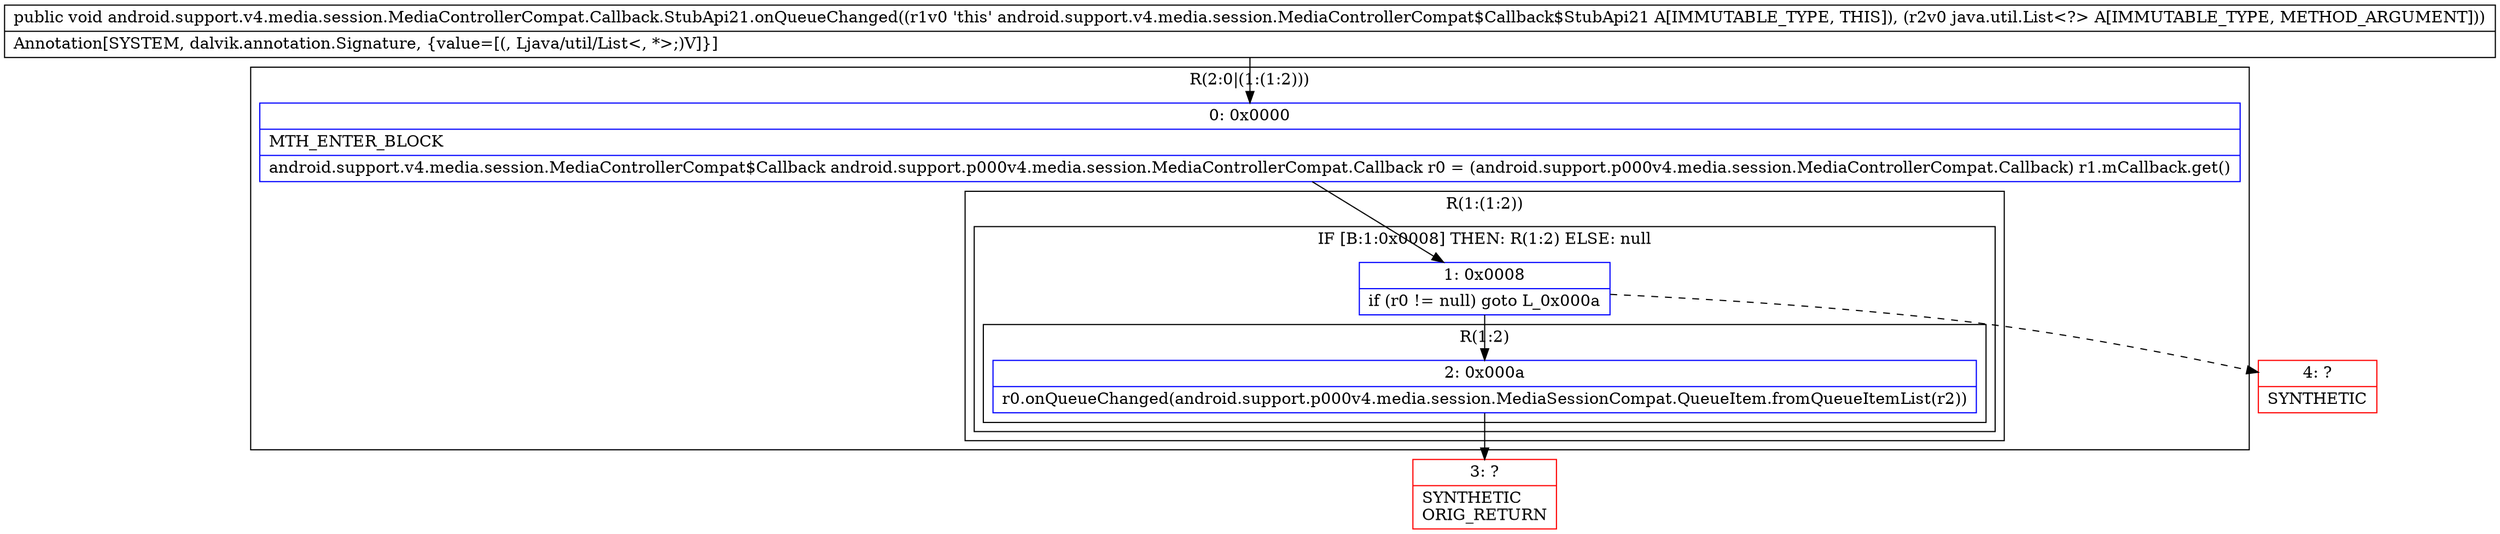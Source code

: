 digraph "CFG forandroid.support.v4.media.session.MediaControllerCompat.Callback.StubApi21.onQueueChanged(Ljava\/util\/List;)V" {
subgraph cluster_Region_1251766111 {
label = "R(2:0|(1:(1:2)))";
node [shape=record,color=blue];
Node_0 [shape=record,label="{0\:\ 0x0000|MTH_ENTER_BLOCK\l|android.support.v4.media.session.MediaControllerCompat$Callback android.support.p000v4.media.session.MediaControllerCompat.Callback r0 = (android.support.p000v4.media.session.MediaControllerCompat.Callback) r1.mCallback.get()\l}"];
subgraph cluster_Region_586545268 {
label = "R(1:(1:2))";
node [shape=record,color=blue];
subgraph cluster_IfRegion_1995465101 {
label = "IF [B:1:0x0008] THEN: R(1:2) ELSE: null";
node [shape=record,color=blue];
Node_1 [shape=record,label="{1\:\ 0x0008|if (r0 != null) goto L_0x000a\l}"];
subgraph cluster_Region_2112594151 {
label = "R(1:2)";
node [shape=record,color=blue];
Node_2 [shape=record,label="{2\:\ 0x000a|r0.onQueueChanged(android.support.p000v4.media.session.MediaSessionCompat.QueueItem.fromQueueItemList(r2))\l}"];
}
}
}
}
Node_3 [shape=record,color=red,label="{3\:\ ?|SYNTHETIC\lORIG_RETURN\l}"];
Node_4 [shape=record,color=red,label="{4\:\ ?|SYNTHETIC\l}"];
MethodNode[shape=record,label="{public void android.support.v4.media.session.MediaControllerCompat.Callback.StubApi21.onQueueChanged((r1v0 'this' android.support.v4.media.session.MediaControllerCompat$Callback$StubApi21 A[IMMUTABLE_TYPE, THIS]), (r2v0 java.util.List\<?\> A[IMMUTABLE_TYPE, METHOD_ARGUMENT]))  | Annotation[SYSTEM, dalvik.annotation.Signature, \{value=[(, Ljava\/util\/List\<, *\>;)V]\}]\l}"];
MethodNode -> Node_0;
Node_0 -> Node_1;
Node_1 -> Node_2;
Node_1 -> Node_4[style=dashed];
Node_2 -> Node_3;
}

